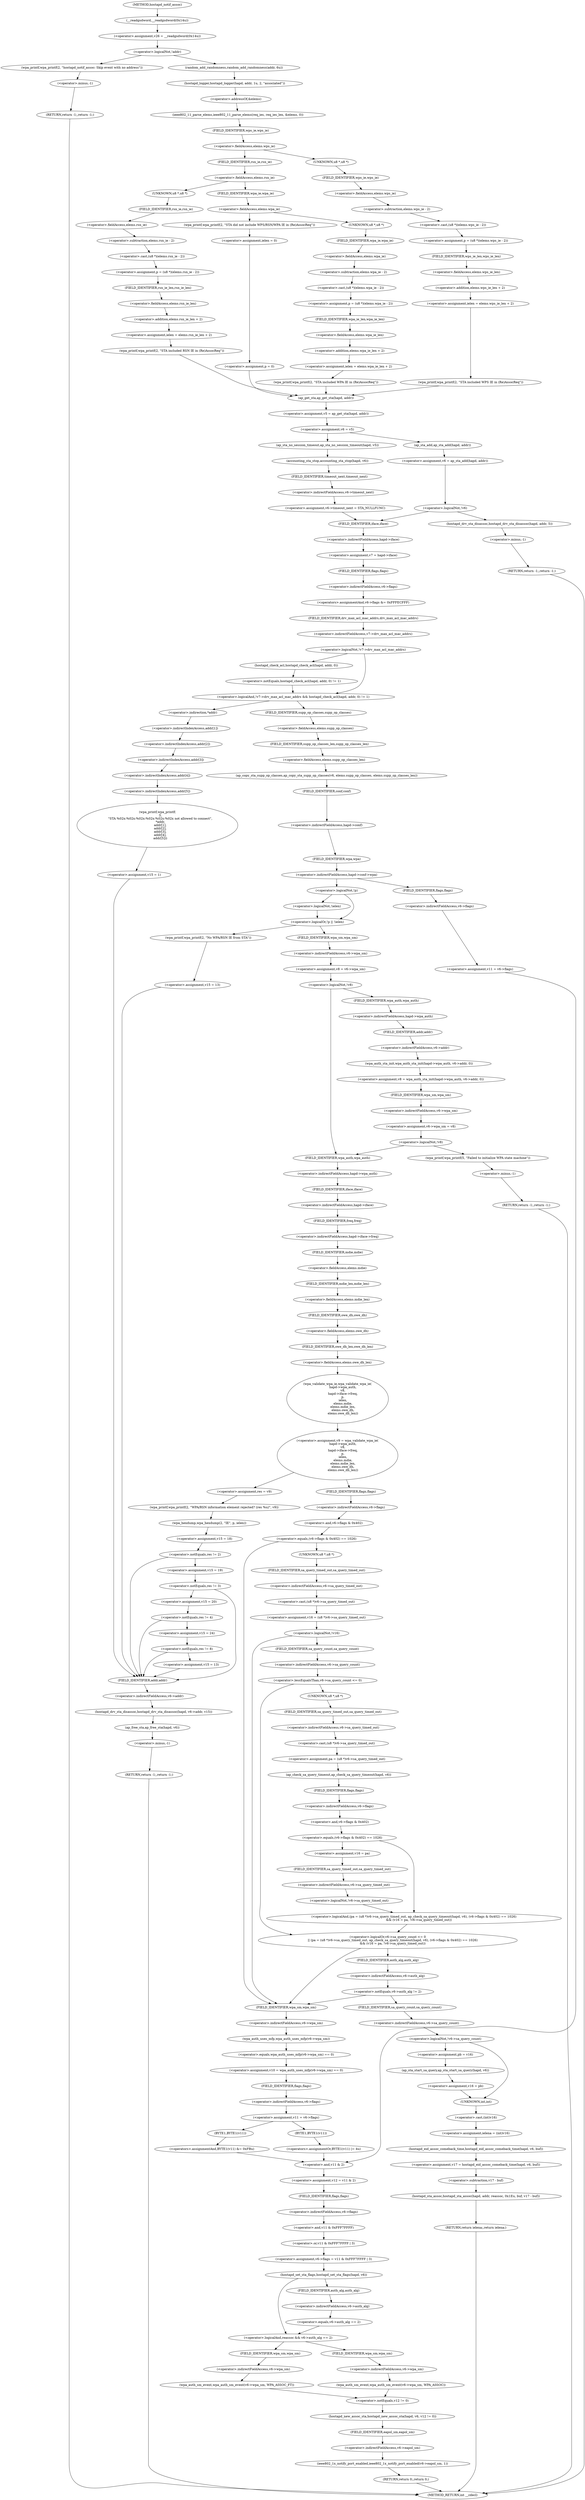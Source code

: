 digraph hostapd_notif_assoc {  
"1000148" [label = "(<operator>.assignment,v26 = __readgsdword(0x14u))" ]
"1000150" [label = "(__readgsdword,__readgsdword(0x14u))" ]
"1000153" [label = "(<operator>.logicalNot,!addr)" ]
"1000156" [label = "(wpa_printf,wpa_printf(2, \"hostapd_notif_assoc: Skip event with no address\"))" ]
"1000159" [label = "(RETURN,return -1;,return -1;)" ]
"1000160" [label = "(<operator>.minus,-1)" ]
"1000162" [label = "(random_add_randomness,random_add_randomness(addr, 6u))" ]
"1000165" [label = "(hostapd_logger,hostapd_logger(hapd, addr, 1u, 2, \"associated\"))" ]
"1000171" [label = "(ieee802_11_parse_elems,ieee802_11_parse_elems(req_ies, req_ies_len, &elems, 0))" ]
"1000174" [label = "(<operator>.addressOf,&elems)" ]
"1000178" [label = "(<operator>.fieldAccess,elems.wps_ie)" ]
"1000180" [label = "(FIELD_IDENTIFIER,wps_ie,wps_ie)" ]
"1000182" [label = "(<operator>.assignment,p = (u8 *)(elems.wps_ie - 2))" ]
"1000184" [label = "(<operator>.cast,(u8 *)(elems.wps_ie - 2))" ]
"1000185" [label = "(UNKNOWN,u8 *,u8 *)" ]
"1000186" [label = "(<operator>.subtraction,elems.wps_ie - 2)" ]
"1000187" [label = "(<operator>.fieldAccess,elems.wps_ie)" ]
"1000189" [label = "(FIELD_IDENTIFIER,wps_ie,wps_ie)" ]
"1000191" [label = "(<operator>.assignment,ielen = elems.wps_ie_len + 2)" ]
"1000193" [label = "(<operator>.addition,elems.wps_ie_len + 2)" ]
"1000194" [label = "(<operator>.fieldAccess,elems.wps_ie_len)" ]
"1000196" [label = "(FIELD_IDENTIFIER,wps_ie_len,wps_ie_len)" ]
"1000198" [label = "(wpa_printf,wpa_printf(2, \"STA included WPS IE in (Re)AssocReq\"))" ]
"1000203" [label = "(<operator>.fieldAccess,elems.rsn_ie)" ]
"1000205" [label = "(FIELD_IDENTIFIER,rsn_ie,rsn_ie)" ]
"1000207" [label = "(<operator>.assignment,p = (u8 *)(elems.rsn_ie - 2))" ]
"1000209" [label = "(<operator>.cast,(u8 *)(elems.rsn_ie - 2))" ]
"1000210" [label = "(UNKNOWN,u8 *,u8 *)" ]
"1000211" [label = "(<operator>.subtraction,elems.rsn_ie - 2)" ]
"1000212" [label = "(<operator>.fieldAccess,elems.rsn_ie)" ]
"1000214" [label = "(FIELD_IDENTIFIER,rsn_ie,rsn_ie)" ]
"1000216" [label = "(<operator>.assignment,ielen = elems.rsn_ie_len + 2)" ]
"1000218" [label = "(<operator>.addition,elems.rsn_ie_len + 2)" ]
"1000219" [label = "(<operator>.fieldAccess,elems.rsn_ie_len)" ]
"1000221" [label = "(FIELD_IDENTIFIER,rsn_ie_len,rsn_ie_len)" ]
"1000223" [label = "(wpa_printf,wpa_printf(2, \"STA included RSN IE in (Re)AssocReq\"))" ]
"1000228" [label = "(<operator>.fieldAccess,elems.wpa_ie)" ]
"1000230" [label = "(FIELD_IDENTIFIER,wpa_ie,wpa_ie)" ]
"1000232" [label = "(<operator>.assignment,p = (u8 *)(elems.wpa_ie - 2))" ]
"1000234" [label = "(<operator>.cast,(u8 *)(elems.wpa_ie - 2))" ]
"1000235" [label = "(UNKNOWN,u8 *,u8 *)" ]
"1000236" [label = "(<operator>.subtraction,elems.wpa_ie - 2)" ]
"1000237" [label = "(<operator>.fieldAccess,elems.wpa_ie)" ]
"1000239" [label = "(FIELD_IDENTIFIER,wpa_ie,wpa_ie)" ]
"1000241" [label = "(<operator>.assignment,ielen = elems.wpa_ie_len + 2)" ]
"1000243" [label = "(<operator>.addition,elems.wpa_ie_len + 2)" ]
"1000244" [label = "(<operator>.fieldAccess,elems.wpa_ie_len)" ]
"1000246" [label = "(FIELD_IDENTIFIER,wpa_ie_len,wpa_ie_len)" ]
"1000248" [label = "(wpa_printf,wpa_printf(2, \"STA included WPA IE in (Re)AssocReq\"))" ]
"1000253" [label = "(wpa_printf,wpa_printf(2, \"STA did not include WPS/RSN/WPA IE in (Re)AssocReq\"))" ]
"1000256" [label = "(<operator>.assignment,ielen = 0)" ]
"1000259" [label = "(<operator>.assignment,p = 0)" ]
"1000262" [label = "(<operator>.assignment,v5 = ap_get_sta(hapd, addr))" ]
"1000264" [label = "(ap_get_sta,ap_get_sta(hapd, addr))" ]
"1000267" [label = "(<operator>.assignment,v6 = v5)" ]
"1000273" [label = "(ap_sta_no_session_timeout,ap_sta_no_session_timeout(hapd, v5))" ]
"1000276" [label = "(accounting_sta_stop,accounting_sta_stop(hapd, v6))" ]
"1000279" [label = "(<operator>.assignment,v6->timeout_next = STA_NULLFUNC)" ]
"1000280" [label = "(<operator>.indirectFieldAccess,v6->timeout_next)" ]
"1000282" [label = "(FIELD_IDENTIFIER,timeout_next,timeout_next)" ]
"1000286" [label = "(<operator>.assignment,v6 = ap_sta_add(hapd, addr))" ]
"1000288" [label = "(ap_sta_add,ap_sta_add(hapd, addr))" ]
"1000292" [label = "(<operator>.logicalNot,!v6)" ]
"1000295" [label = "(hostapd_drv_sta_disassoc,hostapd_drv_sta_disassoc(hapd, addr, 5))" ]
"1000299" [label = "(RETURN,return -1;,return -1;)" ]
"1000300" [label = "(<operator>.minus,-1)" ]
"1000302" [label = "(<operator>.assignment,v7 = hapd->iface)" ]
"1000304" [label = "(<operator>.indirectFieldAccess,hapd->iface)" ]
"1000306" [label = "(FIELD_IDENTIFIER,iface,iface)" ]
"1000307" [label = "(<operators>.assignmentAnd,v6->flags &= 0xFFFECFFF)" ]
"1000308" [label = "(<operator>.indirectFieldAccess,v6->flags)" ]
"1000310" [label = "(FIELD_IDENTIFIER,flags,flags)" ]
"1000313" [label = "(<operator>.logicalAnd,!v7->drv_max_acl_mac_addrs && hostapd_check_acl(hapd, addr, 0) != 1)" ]
"1000314" [label = "(<operator>.logicalNot,!v7->drv_max_acl_mac_addrs)" ]
"1000315" [label = "(<operator>.indirectFieldAccess,v7->drv_max_acl_mac_addrs)" ]
"1000317" [label = "(FIELD_IDENTIFIER,drv_max_acl_mac_addrs,drv_max_acl_mac_addrs)" ]
"1000318" [label = "(<operator>.notEquals,hostapd_check_acl(hapd, addr, 0) != 1)" ]
"1000319" [label = "(hostapd_check_acl,hostapd_check_acl(hapd, addr, 0))" ]
"1000325" [label = "(wpa_printf,wpa_printf(\n      3,\n      \"STA %02x:%02x:%02x:%02x:%02x:%02x not allowed to connect\",\n      *addr,\n      addr[1],\n      addr[2],\n      addr[3],\n      addr[4],\n      addr[5]))" ]
"1000328" [label = "(<operator>.indirection,*addr)" ]
"1000330" [label = "(<operator>.indirectIndexAccess,addr[1])" ]
"1000333" [label = "(<operator>.indirectIndexAccess,addr[2])" ]
"1000336" [label = "(<operator>.indirectIndexAccess,addr[3])" ]
"1000339" [label = "(<operator>.indirectIndexAccess,addr[4])" ]
"1000342" [label = "(<operator>.indirectIndexAccess,addr[5])" ]
"1000345" [label = "(<operator>.assignment,v15 = 1)" ]
"1000349" [label = "(hostapd_drv_sta_disassoc,hostapd_drv_sta_disassoc(hapd, v6->addr, v15))" ]
"1000351" [label = "(<operator>.indirectFieldAccess,v6->addr)" ]
"1000353" [label = "(FIELD_IDENTIFIER,addr,addr)" ]
"1000355" [label = "(ap_free_sta,ap_free_sta(hapd, v6))" ]
"1000358" [label = "(RETURN,return -1;,return -1;)" ]
"1000359" [label = "(<operator>.minus,-1)" ]
"1000361" [label = "(ap_copy_sta_supp_op_classes,ap_copy_sta_supp_op_classes(v6, elems.supp_op_classes, elems.supp_op_classes_len))" ]
"1000363" [label = "(<operator>.fieldAccess,elems.supp_op_classes)" ]
"1000365" [label = "(FIELD_IDENTIFIER,supp_op_classes,supp_op_classes)" ]
"1000366" [label = "(<operator>.fieldAccess,elems.supp_op_classes_len)" ]
"1000368" [label = "(FIELD_IDENTIFIER,supp_op_classes_len,supp_op_classes_len)" ]
"1000370" [label = "(<operator>.indirectFieldAccess,hapd->conf->wpa)" ]
"1000371" [label = "(<operator>.indirectFieldAccess,hapd->conf)" ]
"1000373" [label = "(FIELD_IDENTIFIER,conf,conf)" ]
"1000374" [label = "(FIELD_IDENTIFIER,wpa,wpa)" ]
"1000377" [label = "(<operator>.logicalOr,!p || !ielen)" ]
"1000378" [label = "(<operator>.logicalNot,!p)" ]
"1000380" [label = "(<operator>.logicalNot,!ielen)" ]
"1000383" [label = "(wpa_printf,wpa_printf(2, \"No WPA/RSN IE from STA\"))" ]
"1000386" [label = "(<operator>.assignment,v15 = 13)" ]
"1000390" [label = "(<operator>.assignment,v8 = v6->wpa_sm)" ]
"1000392" [label = "(<operator>.indirectFieldAccess,v6->wpa_sm)" ]
"1000394" [label = "(FIELD_IDENTIFIER,wpa_sm,wpa_sm)" ]
"1000396" [label = "(<operator>.logicalNot,!v8)" ]
"1000399" [label = "(<operator>.assignment,v8 = wpa_auth_sta_init(hapd->wpa_auth, v6->addr, 0))" ]
"1000401" [label = "(wpa_auth_sta_init,wpa_auth_sta_init(hapd->wpa_auth, v6->addr, 0))" ]
"1000402" [label = "(<operator>.indirectFieldAccess,hapd->wpa_auth)" ]
"1000404" [label = "(FIELD_IDENTIFIER,wpa_auth,wpa_auth)" ]
"1000405" [label = "(<operator>.indirectFieldAccess,v6->addr)" ]
"1000407" [label = "(FIELD_IDENTIFIER,addr,addr)" ]
"1000409" [label = "(<operator>.assignment,v6->wpa_sm = v8)" ]
"1000410" [label = "(<operator>.indirectFieldAccess,v6->wpa_sm)" ]
"1000412" [label = "(FIELD_IDENTIFIER,wpa_sm,wpa_sm)" ]
"1000415" [label = "(<operator>.logicalNot,!v8)" ]
"1000418" [label = "(wpa_printf,wpa_printf(5, \"Failed to initialize WPA state machine\"))" ]
"1000421" [label = "(RETURN,return -1;,return -1;)" ]
"1000422" [label = "(<operator>.minus,-1)" ]
"1000424" [label = "(<operator>.assignment,v9 = wpa_validate_wpa_ie(\n           hapd->wpa_auth,\n           v8,\n           hapd->iface->freq,\n           p,\n           ielen,\n           elems.mdie,\n           elems.mdie_len,\n           elems.owe_dh,\n           elems.owe_dh_len))" ]
"1000426" [label = "(wpa_validate_wpa_ie,wpa_validate_wpa_ie(\n           hapd->wpa_auth,\n           v8,\n           hapd->iface->freq,\n           p,\n           ielen,\n           elems.mdie,\n           elems.mdie_len,\n           elems.owe_dh,\n           elems.owe_dh_len))" ]
"1000427" [label = "(<operator>.indirectFieldAccess,hapd->wpa_auth)" ]
"1000429" [label = "(FIELD_IDENTIFIER,wpa_auth,wpa_auth)" ]
"1000431" [label = "(<operator>.indirectFieldAccess,hapd->iface->freq)" ]
"1000432" [label = "(<operator>.indirectFieldAccess,hapd->iface)" ]
"1000434" [label = "(FIELD_IDENTIFIER,iface,iface)" ]
"1000435" [label = "(FIELD_IDENTIFIER,freq,freq)" ]
"1000438" [label = "(<operator>.fieldAccess,elems.mdie)" ]
"1000440" [label = "(FIELD_IDENTIFIER,mdie,mdie)" ]
"1000441" [label = "(<operator>.fieldAccess,elems.mdie_len)" ]
"1000443" [label = "(FIELD_IDENTIFIER,mdie_len,mdie_len)" ]
"1000444" [label = "(<operator>.fieldAccess,elems.owe_dh)" ]
"1000446" [label = "(FIELD_IDENTIFIER,owe_dh,owe_dh)" ]
"1000447" [label = "(<operator>.fieldAccess,elems.owe_dh_len)" ]
"1000449" [label = "(FIELD_IDENTIFIER,owe_dh_len,owe_dh_len)" ]
"1000453" [label = "(<operator>.assignment,res = v9)" ]
"1000456" [label = "(wpa_printf,wpa_printf(2, \"WPA/RSN information element rejected? (res %u)\", v9))" ]
"1000460" [label = "(wpa_hexdump,wpa_hexdump(2, \"IE\", p, ielen))" ]
"1000465" [label = "(<operator>.assignment,v15 = 18)" ]
"1000469" [label = "(<operator>.notEquals,res != 2)" ]
"1000473" [label = "(<operator>.assignment,v15 = 19)" ]
"1000477" [label = "(<operator>.notEquals,res != 3)" ]
"1000481" [label = "(<operator>.assignment,v15 = 20)" ]
"1000485" [label = "(<operator>.notEquals,res != 4)" ]
"1000489" [label = "(<operator>.assignment,v15 = 24)" ]
"1000493" [label = "(<operator>.notEquals,res != 8)" ]
"1000496" [label = "(<operator>.assignment,v15 = 13)" ]
"1000501" [label = "(<operator>.equals,(v6->flags & 0x402) == 1026)" ]
"1000502" [label = "(<operator>.and,v6->flags & 0x402)" ]
"1000503" [label = "(<operator>.indirectFieldAccess,v6->flags)" ]
"1000505" [label = "(FIELD_IDENTIFIER,flags,flags)" ]
"1000509" [label = "(<operator>.assignment,v16 = (u8 *)v6->sa_query_timed_out)" ]
"1000511" [label = "(<operator>.cast,(u8 *)v6->sa_query_timed_out)" ]
"1000512" [label = "(UNKNOWN,u8 *,u8 *)" ]
"1000513" [label = "(<operator>.indirectFieldAccess,v6->sa_query_timed_out)" ]
"1000515" [label = "(FIELD_IDENTIFIER,sa_query_timed_out,sa_query_timed_out)" ]
"1000517" [label = "(<operator>.logicalNot,!v16)" ]
"1000521" [label = "(<operator>.logicalOr,v6->sa_query_count <= 0\n          || (pa = (u8 *)v6->sa_query_timed_out, ap_check_sa_query_timeout(hapd, v6), (v6->flags & 0x402) == 1026)\n          && (v16 = pa, !v6->sa_query_timed_out))" ]
"1000522" [label = "(<operator>.lessEqualsThan,v6->sa_query_count <= 0)" ]
"1000523" [label = "(<operator>.indirectFieldAccess,v6->sa_query_count)" ]
"1000525" [label = "(FIELD_IDENTIFIER,sa_query_count,sa_query_count)" ]
"1000527" [label = "(<operator>.logicalAnd,(pa = (u8 *)v6->sa_query_timed_out, ap_check_sa_query_timeout(hapd, v6), (v6->flags & 0x402) == 1026)\n          && (v16 = pa, !v6->sa_query_timed_out))" ]
"1000529" [label = "(<operator>.assignment,pa = (u8 *)v6->sa_query_timed_out)" ]
"1000531" [label = "(<operator>.cast,(u8 *)v6->sa_query_timed_out)" ]
"1000532" [label = "(UNKNOWN,u8 *,u8 *)" ]
"1000533" [label = "(<operator>.indirectFieldAccess,v6->sa_query_timed_out)" ]
"1000535" [label = "(FIELD_IDENTIFIER,sa_query_timed_out,sa_query_timed_out)" ]
"1000537" [label = "(ap_check_sa_query_timeout,ap_check_sa_query_timeout(hapd, v6))" ]
"1000540" [label = "(<operator>.equals,(v6->flags & 0x402) == 1026)" ]
"1000541" [label = "(<operator>.and,v6->flags & 0x402)" ]
"1000542" [label = "(<operator>.indirectFieldAccess,v6->flags)" ]
"1000544" [label = "(FIELD_IDENTIFIER,flags,flags)" ]
"1000548" [label = "(<operator>.assignment,v16 = pa)" ]
"1000551" [label = "(<operator>.logicalNot,!v6->sa_query_timed_out)" ]
"1000552" [label = "(<operator>.indirectFieldAccess,v6->sa_query_timed_out)" ]
"1000554" [label = "(FIELD_IDENTIFIER,sa_query_timed_out,sa_query_timed_out)" ]
"1000557" [label = "(<operator>.notEquals,v6->auth_alg != 2)" ]
"1000558" [label = "(<operator>.indirectFieldAccess,v6->auth_alg)" ]
"1000560" [label = "(FIELD_IDENTIFIER,auth_alg,auth_alg)" ]
"1000564" [label = "(<operator>.logicalNot,!v6->sa_query_count)" ]
"1000565" [label = "(<operator>.indirectFieldAccess,v6->sa_query_count)" ]
"1000567" [label = "(FIELD_IDENTIFIER,sa_query_count,sa_query_count)" ]
"1000569" [label = "(<operator>.assignment,pb = v16)" ]
"1000572" [label = "(ap_sta_start_sa_query,ap_sta_start_sa_query(hapd, v6))" ]
"1000575" [label = "(<operator>.assignment,v16 = pb)" ]
"1000578" [label = "(<operator>.assignment,ielena = (int)v16)" ]
"1000580" [label = "(<operator>.cast,(int)v16)" ]
"1000581" [label = "(UNKNOWN,int,int)" ]
"1000583" [label = "(<operator>.assignment,v17 = hostapd_eid_assoc_comeback_time(hapd, v6, buf))" ]
"1000585" [label = "(hostapd_eid_assoc_comeback_time,hostapd_eid_assoc_comeback_time(hapd, v6, buf))" ]
"1000589" [label = "(hostapd_sta_assoc,hostapd_sta_assoc(hapd, addr, reassoc, 0x1Eu, buf, v17 - buf))" ]
"1000595" [label = "(<operator>.subtraction,v17 - buf)" ]
"1000598" [label = "(RETURN,return ielena;,return ielena;)" ]
"1000600" [label = "(<operator>.assignment,v10 = wpa_auth_uses_mfp(v6->wpa_sm) == 0)" ]
"1000602" [label = "(<operator>.equals,wpa_auth_uses_mfp(v6->wpa_sm) == 0)" ]
"1000603" [label = "(wpa_auth_uses_mfp,wpa_auth_uses_mfp(v6->wpa_sm))" ]
"1000604" [label = "(<operator>.indirectFieldAccess,v6->wpa_sm)" ]
"1000606" [label = "(FIELD_IDENTIFIER,wpa_sm,wpa_sm)" ]
"1000608" [label = "(<operator>.assignment,v11 = v6->flags)" ]
"1000610" [label = "(<operator>.indirectFieldAccess,v6->flags)" ]
"1000612" [label = "(FIELD_IDENTIFIER,flags,flags)" ]
"1000615" [label = "(<operators>.assignmentAnd,BYTE1(v11) &= 0xFBu)" ]
"1000616" [label = "(BYTE1,BYTE1(v11))" ]
"1000620" [label = "(<operators>.assignmentOr,BYTE1(v11) |= 4u)" ]
"1000621" [label = "(BYTE1,BYTE1(v11))" ]
"1000626" [label = "(<operator>.assignment,v11 = v6->flags)" ]
"1000628" [label = "(<operator>.indirectFieldAccess,v6->flags)" ]
"1000630" [label = "(FIELD_IDENTIFIER,flags,flags)" ]
"1000631" [label = "(<operator>.assignment,v12 = v11 & 2)" ]
"1000633" [label = "(<operator>.and,v11 & 2)" ]
"1000636" [label = "(<operator>.assignment,v6->flags = v11 & 0xFFF7FFFF | 3)" ]
"1000637" [label = "(<operator>.indirectFieldAccess,v6->flags)" ]
"1000639" [label = "(FIELD_IDENTIFIER,flags,flags)" ]
"1000640" [label = "(<operator>.or,v11 & 0xFFF7FFFF | 3)" ]
"1000641" [label = "(<operator>.and,v11 & 0xFFF7FFFF)" ]
"1000645" [label = "(hostapd_set_sta_flags,hostapd_set_sta_flags(hapd, v6))" ]
"1000649" [label = "(<operator>.logicalAnd,reassoc && v6->auth_alg == 2)" ]
"1000651" [label = "(<operator>.equals,v6->auth_alg == 2)" ]
"1000652" [label = "(<operator>.indirectFieldAccess,v6->auth_alg)" ]
"1000654" [label = "(FIELD_IDENTIFIER,auth_alg,auth_alg)" ]
"1000656" [label = "(wpa_auth_sm_event,wpa_auth_sm_event(v6->wpa_sm, WPA_ASSOC_FT))" ]
"1000657" [label = "(<operator>.indirectFieldAccess,v6->wpa_sm)" ]
"1000659" [label = "(FIELD_IDENTIFIER,wpa_sm,wpa_sm)" ]
"1000662" [label = "(wpa_auth_sm_event,wpa_auth_sm_event(v6->wpa_sm, WPA_ASSOC))" ]
"1000663" [label = "(<operator>.indirectFieldAccess,v6->wpa_sm)" ]
"1000665" [label = "(FIELD_IDENTIFIER,wpa_sm,wpa_sm)" ]
"1000667" [label = "(hostapd_new_assoc_sta,hostapd_new_assoc_sta(hapd, v6, v12 != 0))" ]
"1000670" [label = "(<operator>.notEquals,v12 != 0)" ]
"1000673" [label = "(ieee802_1x_notify_port_enabled,ieee802_1x_notify_port_enabled(v6->eapol_sm, 1))" ]
"1000674" [label = "(<operator>.indirectFieldAccess,v6->eapol_sm)" ]
"1000676" [label = "(FIELD_IDENTIFIER,eapol_sm,eapol_sm)" ]
"1000678" [label = "(RETURN,return 0;,return 0;)" ]
"1000121" [label = "(METHOD,hostapd_notif_assoc)" ]
"1000680" [label = "(METHOD_RETURN,int __cdecl)" ]
  "1000148" -> "1000153" 
  "1000150" -> "1000148" 
  "1000153" -> "1000156" 
  "1000153" -> "1000162" 
  "1000156" -> "1000160" 
  "1000159" -> "1000680" 
  "1000160" -> "1000159" 
  "1000162" -> "1000165" 
  "1000165" -> "1000174" 
  "1000171" -> "1000180" 
  "1000174" -> "1000171" 
  "1000178" -> "1000185" 
  "1000178" -> "1000205" 
  "1000180" -> "1000178" 
  "1000182" -> "1000196" 
  "1000184" -> "1000182" 
  "1000185" -> "1000189" 
  "1000186" -> "1000184" 
  "1000187" -> "1000186" 
  "1000189" -> "1000187" 
  "1000191" -> "1000198" 
  "1000193" -> "1000191" 
  "1000194" -> "1000193" 
  "1000196" -> "1000194" 
  "1000198" -> "1000264" 
  "1000203" -> "1000210" 
  "1000203" -> "1000230" 
  "1000205" -> "1000203" 
  "1000207" -> "1000221" 
  "1000209" -> "1000207" 
  "1000210" -> "1000214" 
  "1000211" -> "1000209" 
  "1000212" -> "1000211" 
  "1000214" -> "1000212" 
  "1000216" -> "1000223" 
  "1000218" -> "1000216" 
  "1000219" -> "1000218" 
  "1000221" -> "1000219" 
  "1000223" -> "1000264" 
  "1000228" -> "1000235" 
  "1000228" -> "1000253" 
  "1000230" -> "1000228" 
  "1000232" -> "1000246" 
  "1000234" -> "1000232" 
  "1000235" -> "1000239" 
  "1000236" -> "1000234" 
  "1000237" -> "1000236" 
  "1000239" -> "1000237" 
  "1000241" -> "1000248" 
  "1000243" -> "1000241" 
  "1000244" -> "1000243" 
  "1000246" -> "1000244" 
  "1000248" -> "1000264" 
  "1000253" -> "1000256" 
  "1000256" -> "1000259" 
  "1000259" -> "1000264" 
  "1000262" -> "1000267" 
  "1000264" -> "1000262" 
  "1000267" -> "1000273" 
  "1000267" -> "1000288" 
  "1000273" -> "1000276" 
  "1000276" -> "1000282" 
  "1000279" -> "1000306" 
  "1000280" -> "1000279" 
  "1000282" -> "1000280" 
  "1000286" -> "1000292" 
  "1000288" -> "1000286" 
  "1000292" -> "1000295" 
  "1000292" -> "1000306" 
  "1000295" -> "1000300" 
  "1000299" -> "1000680" 
  "1000300" -> "1000299" 
  "1000302" -> "1000310" 
  "1000304" -> "1000302" 
  "1000306" -> "1000304" 
  "1000307" -> "1000317" 
  "1000308" -> "1000307" 
  "1000310" -> "1000308" 
  "1000313" -> "1000328" 
  "1000313" -> "1000365" 
  "1000314" -> "1000313" 
  "1000314" -> "1000319" 
  "1000315" -> "1000314" 
  "1000317" -> "1000315" 
  "1000318" -> "1000313" 
  "1000319" -> "1000318" 
  "1000325" -> "1000345" 
  "1000328" -> "1000330" 
  "1000330" -> "1000333" 
  "1000333" -> "1000336" 
  "1000336" -> "1000339" 
  "1000339" -> "1000342" 
  "1000342" -> "1000325" 
  "1000345" -> "1000353" 
  "1000349" -> "1000355" 
  "1000351" -> "1000349" 
  "1000353" -> "1000351" 
  "1000355" -> "1000359" 
  "1000358" -> "1000680" 
  "1000359" -> "1000358" 
  "1000361" -> "1000373" 
  "1000363" -> "1000368" 
  "1000365" -> "1000363" 
  "1000366" -> "1000361" 
  "1000368" -> "1000366" 
  "1000370" -> "1000378" 
  "1000370" -> "1000630" 
  "1000371" -> "1000374" 
  "1000373" -> "1000371" 
  "1000374" -> "1000370" 
  "1000377" -> "1000383" 
  "1000377" -> "1000394" 
  "1000378" -> "1000377" 
  "1000378" -> "1000380" 
  "1000380" -> "1000377" 
  "1000383" -> "1000386" 
  "1000386" -> "1000353" 
  "1000390" -> "1000396" 
  "1000392" -> "1000390" 
  "1000394" -> "1000392" 
  "1000396" -> "1000404" 
  "1000396" -> "1000429" 
  "1000399" -> "1000412" 
  "1000401" -> "1000399" 
  "1000402" -> "1000407" 
  "1000404" -> "1000402" 
  "1000405" -> "1000401" 
  "1000407" -> "1000405" 
  "1000409" -> "1000415" 
  "1000410" -> "1000409" 
  "1000412" -> "1000410" 
  "1000415" -> "1000418" 
  "1000415" -> "1000429" 
  "1000418" -> "1000422" 
  "1000421" -> "1000680" 
  "1000422" -> "1000421" 
  "1000424" -> "1000453" 
  "1000424" -> "1000505" 
  "1000426" -> "1000424" 
  "1000427" -> "1000434" 
  "1000429" -> "1000427" 
  "1000431" -> "1000440" 
  "1000432" -> "1000435" 
  "1000434" -> "1000432" 
  "1000435" -> "1000431" 
  "1000438" -> "1000443" 
  "1000440" -> "1000438" 
  "1000441" -> "1000446" 
  "1000443" -> "1000441" 
  "1000444" -> "1000449" 
  "1000446" -> "1000444" 
  "1000447" -> "1000426" 
  "1000449" -> "1000447" 
  "1000453" -> "1000456" 
  "1000456" -> "1000460" 
  "1000460" -> "1000465" 
  "1000465" -> "1000469" 
  "1000469" -> "1000473" 
  "1000469" -> "1000353" 
  "1000473" -> "1000477" 
  "1000477" -> "1000481" 
  "1000477" -> "1000353" 
  "1000481" -> "1000485" 
  "1000485" -> "1000489" 
  "1000485" -> "1000353" 
  "1000489" -> "1000493" 
  "1000493" -> "1000496" 
  "1000493" -> "1000353" 
  "1000496" -> "1000353" 
  "1000501" -> "1000512" 
  "1000501" -> "1000606" 
  "1000502" -> "1000501" 
  "1000503" -> "1000502" 
  "1000505" -> "1000503" 
  "1000509" -> "1000517" 
  "1000511" -> "1000509" 
  "1000512" -> "1000515" 
  "1000513" -> "1000511" 
  "1000515" -> "1000513" 
  "1000517" -> "1000525" 
  "1000517" -> "1000606" 
  "1000521" -> "1000560" 
  "1000521" -> "1000606" 
  "1000522" -> "1000521" 
  "1000522" -> "1000532" 
  "1000523" -> "1000522" 
  "1000525" -> "1000523" 
  "1000527" -> "1000521" 
  "1000529" -> "1000537" 
  "1000531" -> "1000529" 
  "1000532" -> "1000535" 
  "1000533" -> "1000531" 
  "1000535" -> "1000533" 
  "1000537" -> "1000544" 
  "1000540" -> "1000527" 
  "1000540" -> "1000548" 
  "1000541" -> "1000540" 
  "1000542" -> "1000541" 
  "1000544" -> "1000542" 
  "1000548" -> "1000554" 
  "1000551" -> "1000527" 
  "1000552" -> "1000551" 
  "1000554" -> "1000552" 
  "1000557" -> "1000567" 
  "1000557" -> "1000606" 
  "1000558" -> "1000557" 
  "1000560" -> "1000558" 
  "1000564" -> "1000569" 
  "1000564" -> "1000581" 
  "1000565" -> "1000564" 
  "1000567" -> "1000565" 
  "1000569" -> "1000572" 
  "1000572" -> "1000575" 
  "1000575" -> "1000581" 
  "1000578" -> "1000585" 
  "1000580" -> "1000578" 
  "1000581" -> "1000580" 
  "1000583" -> "1000595" 
  "1000585" -> "1000583" 
  "1000589" -> "1000598" 
  "1000595" -> "1000589" 
  "1000598" -> "1000680" 
  "1000600" -> "1000612" 
  "1000602" -> "1000600" 
  "1000603" -> "1000602" 
  "1000604" -> "1000603" 
  "1000606" -> "1000604" 
  "1000608" -> "1000616" 
  "1000608" -> "1000621" 
  "1000610" -> "1000608" 
  "1000612" -> "1000610" 
  "1000615" -> "1000633" 
  "1000616" -> "1000615" 
  "1000620" -> "1000633" 
  "1000621" -> "1000620" 
  "1000626" -> "1000633" 
  "1000628" -> "1000626" 
  "1000630" -> "1000628" 
  "1000631" -> "1000639" 
  "1000633" -> "1000631" 
  "1000636" -> "1000645" 
  "1000637" -> "1000641" 
  "1000639" -> "1000637" 
  "1000640" -> "1000636" 
  "1000641" -> "1000640" 
  "1000645" -> "1000649" 
  "1000645" -> "1000654" 
  "1000649" -> "1000659" 
  "1000649" -> "1000665" 
  "1000651" -> "1000649" 
  "1000652" -> "1000651" 
  "1000654" -> "1000652" 
  "1000656" -> "1000670" 
  "1000657" -> "1000656" 
  "1000659" -> "1000657" 
  "1000662" -> "1000670" 
  "1000663" -> "1000662" 
  "1000665" -> "1000663" 
  "1000667" -> "1000676" 
  "1000670" -> "1000667" 
  "1000673" -> "1000678" 
  "1000674" -> "1000673" 
  "1000676" -> "1000674" 
  "1000678" -> "1000680" 
  "1000121" -> "1000150" 
}
